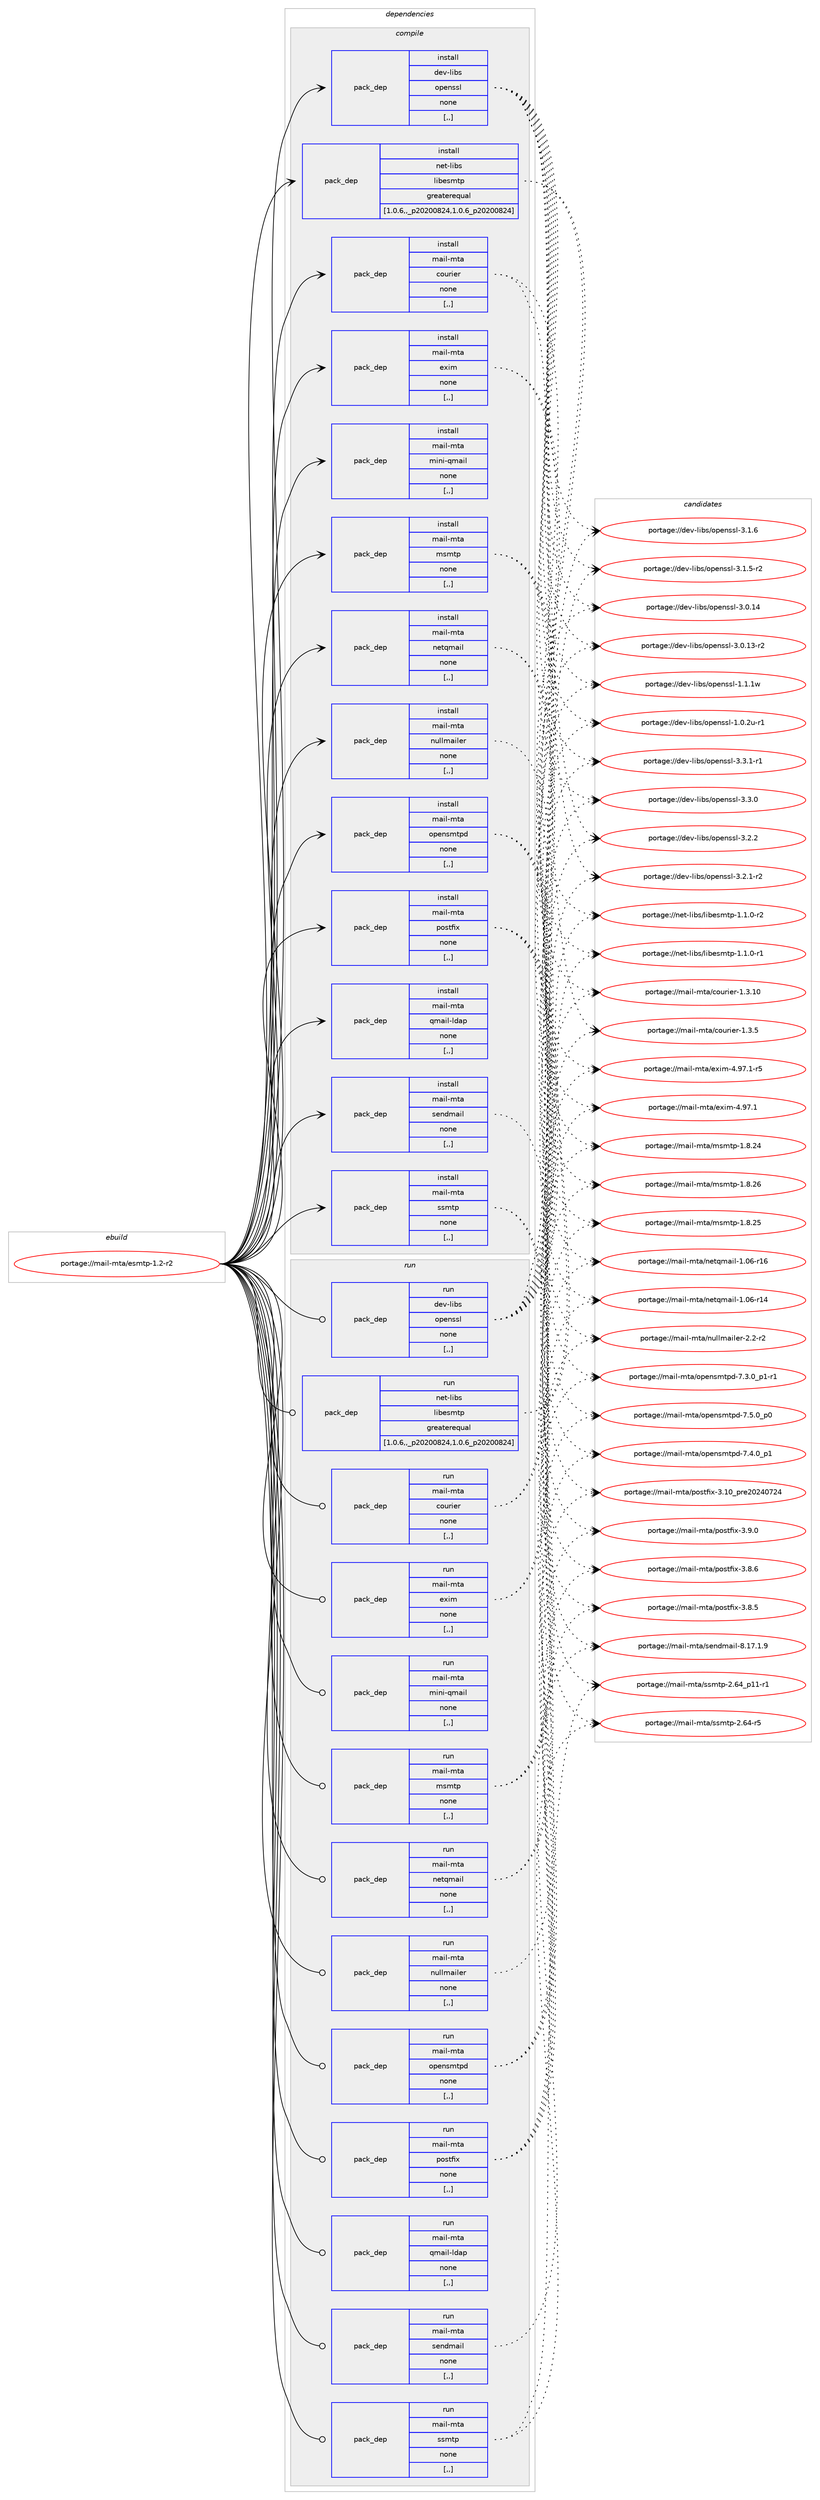 digraph prolog {

# *************
# Graph options
# *************

newrank=true;
concentrate=true;
compound=true;
graph [rankdir=LR,fontname=Helvetica,fontsize=10,ranksep=1.5];#, ranksep=2.5, nodesep=0.2];
edge  [arrowhead=vee];
node  [fontname=Helvetica,fontsize=10];

# **********
# The ebuild
# **********

subgraph cluster_leftcol {
color=gray;
label=<<i>ebuild</i>>;
id [label="portage://mail-mta/esmtp-1.2-r2", color=red, width=4, href="../mail-mta/esmtp-1.2-r2.svg"];
}

# ****************
# The dependencies
# ****************

subgraph cluster_midcol {
color=gray;
label=<<i>dependencies</i>>;
subgraph cluster_compile {
fillcolor="#eeeeee";
style=filled;
label=<<i>compile</i>>;
subgraph pack207714 {
dependency280592 [label=<<TABLE BORDER="0" CELLBORDER="1" CELLSPACING="0" CELLPADDING="4" WIDTH="220"><TR><TD ROWSPAN="6" CELLPADDING="30">pack_dep</TD></TR><TR><TD WIDTH="110">install</TD></TR><TR><TD>dev-libs</TD></TR><TR><TD>openssl</TD></TR><TR><TD>none</TD></TR><TR><TD>[,,]</TD></TR></TABLE>>, shape=none, color=blue];
}
id:e -> dependency280592:w [weight=20,style="solid",arrowhead="vee"];
subgraph pack207715 {
dependency280593 [label=<<TABLE BORDER="0" CELLBORDER="1" CELLSPACING="0" CELLPADDING="4" WIDTH="220"><TR><TD ROWSPAN="6" CELLPADDING="30">pack_dep</TD></TR><TR><TD WIDTH="110">install</TD></TR><TR><TD>net-libs</TD></TR><TR><TD>libesmtp</TD></TR><TR><TD>greaterequal</TD></TR><TR><TD>[1.0.6,,_p20200824,1.0.6_p20200824]</TD></TR></TABLE>>, shape=none, color=blue];
}
id:e -> dependency280593:w [weight=20,style="solid",arrowhead="vee"];
subgraph pack207716 {
dependency280594 [label=<<TABLE BORDER="0" CELLBORDER="1" CELLSPACING="0" CELLPADDING="4" WIDTH="220"><TR><TD ROWSPAN="6" CELLPADDING="30">pack_dep</TD></TR><TR><TD WIDTH="110">install</TD></TR><TR><TD>mail-mta</TD></TR><TR><TD>courier</TD></TR><TR><TD>none</TD></TR><TR><TD>[,,]</TD></TR></TABLE>>, shape=none, color=blue];
}
id:e -> dependency280594:w [weight=20,style="solid",arrowhead="vee"];
subgraph pack207717 {
dependency280595 [label=<<TABLE BORDER="0" CELLBORDER="1" CELLSPACING="0" CELLPADDING="4" WIDTH="220"><TR><TD ROWSPAN="6" CELLPADDING="30">pack_dep</TD></TR><TR><TD WIDTH="110">install</TD></TR><TR><TD>mail-mta</TD></TR><TR><TD>exim</TD></TR><TR><TD>none</TD></TR><TR><TD>[,,]</TD></TR></TABLE>>, shape=none, color=blue];
}
id:e -> dependency280595:w [weight=20,style="solid",arrowhead="vee"];
subgraph pack207718 {
dependency280596 [label=<<TABLE BORDER="0" CELLBORDER="1" CELLSPACING="0" CELLPADDING="4" WIDTH="220"><TR><TD ROWSPAN="6" CELLPADDING="30">pack_dep</TD></TR><TR><TD WIDTH="110">install</TD></TR><TR><TD>mail-mta</TD></TR><TR><TD>mini-qmail</TD></TR><TR><TD>none</TD></TR><TR><TD>[,,]</TD></TR></TABLE>>, shape=none, color=blue];
}
id:e -> dependency280596:w [weight=20,style="solid",arrowhead="vee"];
subgraph pack207719 {
dependency280597 [label=<<TABLE BORDER="0" CELLBORDER="1" CELLSPACING="0" CELLPADDING="4" WIDTH="220"><TR><TD ROWSPAN="6" CELLPADDING="30">pack_dep</TD></TR><TR><TD WIDTH="110">install</TD></TR><TR><TD>mail-mta</TD></TR><TR><TD>msmtp</TD></TR><TR><TD>none</TD></TR><TR><TD>[,,]</TD></TR></TABLE>>, shape=none, color=blue];
}
id:e -> dependency280597:w [weight=20,style="solid",arrowhead="vee"];
subgraph pack207720 {
dependency280598 [label=<<TABLE BORDER="0" CELLBORDER="1" CELLSPACING="0" CELLPADDING="4" WIDTH="220"><TR><TD ROWSPAN="6" CELLPADDING="30">pack_dep</TD></TR><TR><TD WIDTH="110">install</TD></TR><TR><TD>mail-mta</TD></TR><TR><TD>netqmail</TD></TR><TR><TD>none</TD></TR><TR><TD>[,,]</TD></TR></TABLE>>, shape=none, color=blue];
}
id:e -> dependency280598:w [weight=20,style="solid",arrowhead="vee"];
subgraph pack207721 {
dependency280599 [label=<<TABLE BORDER="0" CELLBORDER="1" CELLSPACING="0" CELLPADDING="4" WIDTH="220"><TR><TD ROWSPAN="6" CELLPADDING="30">pack_dep</TD></TR><TR><TD WIDTH="110">install</TD></TR><TR><TD>mail-mta</TD></TR><TR><TD>nullmailer</TD></TR><TR><TD>none</TD></TR><TR><TD>[,,]</TD></TR></TABLE>>, shape=none, color=blue];
}
id:e -> dependency280599:w [weight=20,style="solid",arrowhead="vee"];
subgraph pack207722 {
dependency280600 [label=<<TABLE BORDER="0" CELLBORDER="1" CELLSPACING="0" CELLPADDING="4" WIDTH="220"><TR><TD ROWSPAN="6" CELLPADDING="30">pack_dep</TD></TR><TR><TD WIDTH="110">install</TD></TR><TR><TD>mail-mta</TD></TR><TR><TD>opensmtpd</TD></TR><TR><TD>none</TD></TR><TR><TD>[,,]</TD></TR></TABLE>>, shape=none, color=blue];
}
id:e -> dependency280600:w [weight=20,style="solid",arrowhead="vee"];
subgraph pack207723 {
dependency280601 [label=<<TABLE BORDER="0" CELLBORDER="1" CELLSPACING="0" CELLPADDING="4" WIDTH="220"><TR><TD ROWSPAN="6" CELLPADDING="30">pack_dep</TD></TR><TR><TD WIDTH="110">install</TD></TR><TR><TD>mail-mta</TD></TR><TR><TD>postfix</TD></TR><TR><TD>none</TD></TR><TR><TD>[,,]</TD></TR></TABLE>>, shape=none, color=blue];
}
id:e -> dependency280601:w [weight=20,style="solid",arrowhead="vee"];
subgraph pack207724 {
dependency280602 [label=<<TABLE BORDER="0" CELLBORDER="1" CELLSPACING="0" CELLPADDING="4" WIDTH="220"><TR><TD ROWSPAN="6" CELLPADDING="30">pack_dep</TD></TR><TR><TD WIDTH="110">install</TD></TR><TR><TD>mail-mta</TD></TR><TR><TD>qmail-ldap</TD></TR><TR><TD>none</TD></TR><TR><TD>[,,]</TD></TR></TABLE>>, shape=none, color=blue];
}
id:e -> dependency280602:w [weight=20,style="solid",arrowhead="vee"];
subgraph pack207725 {
dependency280603 [label=<<TABLE BORDER="0" CELLBORDER="1" CELLSPACING="0" CELLPADDING="4" WIDTH="220"><TR><TD ROWSPAN="6" CELLPADDING="30">pack_dep</TD></TR><TR><TD WIDTH="110">install</TD></TR><TR><TD>mail-mta</TD></TR><TR><TD>sendmail</TD></TR><TR><TD>none</TD></TR><TR><TD>[,,]</TD></TR></TABLE>>, shape=none, color=blue];
}
id:e -> dependency280603:w [weight=20,style="solid",arrowhead="vee"];
subgraph pack207726 {
dependency280604 [label=<<TABLE BORDER="0" CELLBORDER="1" CELLSPACING="0" CELLPADDING="4" WIDTH="220"><TR><TD ROWSPAN="6" CELLPADDING="30">pack_dep</TD></TR><TR><TD WIDTH="110">install</TD></TR><TR><TD>mail-mta</TD></TR><TR><TD>ssmtp</TD></TR><TR><TD>none</TD></TR><TR><TD>[,,]</TD></TR></TABLE>>, shape=none, color=blue];
}
id:e -> dependency280604:w [weight=20,style="solid",arrowhead="vee"];
}
subgraph cluster_compileandrun {
fillcolor="#eeeeee";
style=filled;
label=<<i>compile and run</i>>;
}
subgraph cluster_run {
fillcolor="#eeeeee";
style=filled;
label=<<i>run</i>>;
subgraph pack207727 {
dependency280605 [label=<<TABLE BORDER="0" CELLBORDER="1" CELLSPACING="0" CELLPADDING="4" WIDTH="220"><TR><TD ROWSPAN="6" CELLPADDING="30">pack_dep</TD></TR><TR><TD WIDTH="110">run</TD></TR><TR><TD>dev-libs</TD></TR><TR><TD>openssl</TD></TR><TR><TD>none</TD></TR><TR><TD>[,,]</TD></TR></TABLE>>, shape=none, color=blue];
}
id:e -> dependency280605:w [weight=20,style="solid",arrowhead="odot"];
subgraph pack207728 {
dependency280606 [label=<<TABLE BORDER="0" CELLBORDER="1" CELLSPACING="0" CELLPADDING="4" WIDTH="220"><TR><TD ROWSPAN="6" CELLPADDING="30">pack_dep</TD></TR><TR><TD WIDTH="110">run</TD></TR><TR><TD>net-libs</TD></TR><TR><TD>libesmtp</TD></TR><TR><TD>greaterequal</TD></TR><TR><TD>[1.0.6,,_p20200824,1.0.6_p20200824]</TD></TR></TABLE>>, shape=none, color=blue];
}
id:e -> dependency280606:w [weight=20,style="solid",arrowhead="odot"];
subgraph pack207729 {
dependency280607 [label=<<TABLE BORDER="0" CELLBORDER="1" CELLSPACING="0" CELLPADDING="4" WIDTH="220"><TR><TD ROWSPAN="6" CELLPADDING="30">pack_dep</TD></TR><TR><TD WIDTH="110">run</TD></TR><TR><TD>mail-mta</TD></TR><TR><TD>courier</TD></TR><TR><TD>none</TD></TR><TR><TD>[,,]</TD></TR></TABLE>>, shape=none, color=blue];
}
id:e -> dependency280607:w [weight=20,style="solid",arrowhead="odot"];
subgraph pack207730 {
dependency280608 [label=<<TABLE BORDER="0" CELLBORDER="1" CELLSPACING="0" CELLPADDING="4" WIDTH="220"><TR><TD ROWSPAN="6" CELLPADDING="30">pack_dep</TD></TR><TR><TD WIDTH="110">run</TD></TR><TR><TD>mail-mta</TD></TR><TR><TD>exim</TD></TR><TR><TD>none</TD></TR><TR><TD>[,,]</TD></TR></TABLE>>, shape=none, color=blue];
}
id:e -> dependency280608:w [weight=20,style="solid",arrowhead="odot"];
subgraph pack207731 {
dependency280609 [label=<<TABLE BORDER="0" CELLBORDER="1" CELLSPACING="0" CELLPADDING="4" WIDTH="220"><TR><TD ROWSPAN="6" CELLPADDING="30">pack_dep</TD></TR><TR><TD WIDTH="110">run</TD></TR><TR><TD>mail-mta</TD></TR><TR><TD>mini-qmail</TD></TR><TR><TD>none</TD></TR><TR><TD>[,,]</TD></TR></TABLE>>, shape=none, color=blue];
}
id:e -> dependency280609:w [weight=20,style="solid",arrowhead="odot"];
subgraph pack207732 {
dependency280610 [label=<<TABLE BORDER="0" CELLBORDER="1" CELLSPACING="0" CELLPADDING="4" WIDTH="220"><TR><TD ROWSPAN="6" CELLPADDING="30">pack_dep</TD></TR><TR><TD WIDTH="110">run</TD></TR><TR><TD>mail-mta</TD></TR><TR><TD>msmtp</TD></TR><TR><TD>none</TD></TR><TR><TD>[,,]</TD></TR></TABLE>>, shape=none, color=blue];
}
id:e -> dependency280610:w [weight=20,style="solid",arrowhead="odot"];
subgraph pack207733 {
dependency280611 [label=<<TABLE BORDER="0" CELLBORDER="1" CELLSPACING="0" CELLPADDING="4" WIDTH="220"><TR><TD ROWSPAN="6" CELLPADDING="30">pack_dep</TD></TR><TR><TD WIDTH="110">run</TD></TR><TR><TD>mail-mta</TD></TR><TR><TD>netqmail</TD></TR><TR><TD>none</TD></TR><TR><TD>[,,]</TD></TR></TABLE>>, shape=none, color=blue];
}
id:e -> dependency280611:w [weight=20,style="solid",arrowhead="odot"];
subgraph pack207734 {
dependency280612 [label=<<TABLE BORDER="0" CELLBORDER="1" CELLSPACING="0" CELLPADDING="4" WIDTH="220"><TR><TD ROWSPAN="6" CELLPADDING="30">pack_dep</TD></TR><TR><TD WIDTH="110">run</TD></TR><TR><TD>mail-mta</TD></TR><TR><TD>nullmailer</TD></TR><TR><TD>none</TD></TR><TR><TD>[,,]</TD></TR></TABLE>>, shape=none, color=blue];
}
id:e -> dependency280612:w [weight=20,style="solid",arrowhead="odot"];
subgraph pack207735 {
dependency280613 [label=<<TABLE BORDER="0" CELLBORDER="1" CELLSPACING="0" CELLPADDING="4" WIDTH="220"><TR><TD ROWSPAN="6" CELLPADDING="30">pack_dep</TD></TR><TR><TD WIDTH="110">run</TD></TR><TR><TD>mail-mta</TD></TR><TR><TD>opensmtpd</TD></TR><TR><TD>none</TD></TR><TR><TD>[,,]</TD></TR></TABLE>>, shape=none, color=blue];
}
id:e -> dependency280613:w [weight=20,style="solid",arrowhead="odot"];
subgraph pack207736 {
dependency280614 [label=<<TABLE BORDER="0" CELLBORDER="1" CELLSPACING="0" CELLPADDING="4" WIDTH="220"><TR><TD ROWSPAN="6" CELLPADDING="30">pack_dep</TD></TR><TR><TD WIDTH="110">run</TD></TR><TR><TD>mail-mta</TD></TR><TR><TD>postfix</TD></TR><TR><TD>none</TD></TR><TR><TD>[,,]</TD></TR></TABLE>>, shape=none, color=blue];
}
id:e -> dependency280614:w [weight=20,style="solid",arrowhead="odot"];
subgraph pack207737 {
dependency280615 [label=<<TABLE BORDER="0" CELLBORDER="1" CELLSPACING="0" CELLPADDING="4" WIDTH="220"><TR><TD ROWSPAN="6" CELLPADDING="30">pack_dep</TD></TR><TR><TD WIDTH="110">run</TD></TR><TR><TD>mail-mta</TD></TR><TR><TD>qmail-ldap</TD></TR><TR><TD>none</TD></TR><TR><TD>[,,]</TD></TR></TABLE>>, shape=none, color=blue];
}
id:e -> dependency280615:w [weight=20,style="solid",arrowhead="odot"];
subgraph pack207738 {
dependency280616 [label=<<TABLE BORDER="0" CELLBORDER="1" CELLSPACING="0" CELLPADDING="4" WIDTH="220"><TR><TD ROWSPAN="6" CELLPADDING="30">pack_dep</TD></TR><TR><TD WIDTH="110">run</TD></TR><TR><TD>mail-mta</TD></TR><TR><TD>sendmail</TD></TR><TR><TD>none</TD></TR><TR><TD>[,,]</TD></TR></TABLE>>, shape=none, color=blue];
}
id:e -> dependency280616:w [weight=20,style="solid",arrowhead="odot"];
subgraph pack207739 {
dependency280617 [label=<<TABLE BORDER="0" CELLBORDER="1" CELLSPACING="0" CELLPADDING="4" WIDTH="220"><TR><TD ROWSPAN="6" CELLPADDING="30">pack_dep</TD></TR><TR><TD WIDTH="110">run</TD></TR><TR><TD>mail-mta</TD></TR><TR><TD>ssmtp</TD></TR><TR><TD>none</TD></TR><TR><TD>[,,]</TD></TR></TABLE>>, shape=none, color=blue];
}
id:e -> dependency280617:w [weight=20,style="solid",arrowhead="odot"];
}
}

# **************
# The candidates
# **************

subgraph cluster_choices {
rank=same;
color=gray;
label=<<i>candidates</i>>;

subgraph choice207714 {
color=black;
nodesep=1;
choice1001011184510810598115471111121011101151151084551465146494511449 [label="portage://dev-libs/openssl-3.3.1-r1", color=red, width=4,href="../dev-libs/openssl-3.3.1-r1.svg"];
choice100101118451081059811547111112101110115115108455146514648 [label="portage://dev-libs/openssl-3.3.0", color=red, width=4,href="../dev-libs/openssl-3.3.0.svg"];
choice100101118451081059811547111112101110115115108455146504650 [label="portage://dev-libs/openssl-3.2.2", color=red, width=4,href="../dev-libs/openssl-3.2.2.svg"];
choice1001011184510810598115471111121011101151151084551465046494511450 [label="portage://dev-libs/openssl-3.2.1-r2", color=red, width=4,href="../dev-libs/openssl-3.2.1-r2.svg"];
choice100101118451081059811547111112101110115115108455146494654 [label="portage://dev-libs/openssl-3.1.6", color=red, width=4,href="../dev-libs/openssl-3.1.6.svg"];
choice1001011184510810598115471111121011101151151084551464946534511450 [label="portage://dev-libs/openssl-3.1.5-r2", color=red, width=4,href="../dev-libs/openssl-3.1.5-r2.svg"];
choice10010111845108105981154711111210111011511510845514648464952 [label="portage://dev-libs/openssl-3.0.14", color=red, width=4,href="../dev-libs/openssl-3.0.14.svg"];
choice100101118451081059811547111112101110115115108455146484649514511450 [label="portage://dev-libs/openssl-3.0.13-r2", color=red, width=4,href="../dev-libs/openssl-3.0.13-r2.svg"];
choice100101118451081059811547111112101110115115108454946494649119 [label="portage://dev-libs/openssl-1.1.1w", color=red, width=4,href="../dev-libs/openssl-1.1.1w.svg"];
choice1001011184510810598115471111121011101151151084549464846501174511449 [label="portage://dev-libs/openssl-1.0.2u-r1", color=red, width=4,href="../dev-libs/openssl-1.0.2u-r1.svg"];
dependency280592:e -> choice1001011184510810598115471111121011101151151084551465146494511449:w [style=dotted,weight="100"];
dependency280592:e -> choice100101118451081059811547111112101110115115108455146514648:w [style=dotted,weight="100"];
dependency280592:e -> choice100101118451081059811547111112101110115115108455146504650:w [style=dotted,weight="100"];
dependency280592:e -> choice1001011184510810598115471111121011101151151084551465046494511450:w [style=dotted,weight="100"];
dependency280592:e -> choice100101118451081059811547111112101110115115108455146494654:w [style=dotted,weight="100"];
dependency280592:e -> choice1001011184510810598115471111121011101151151084551464946534511450:w [style=dotted,weight="100"];
dependency280592:e -> choice10010111845108105981154711111210111011511510845514648464952:w [style=dotted,weight="100"];
dependency280592:e -> choice100101118451081059811547111112101110115115108455146484649514511450:w [style=dotted,weight="100"];
dependency280592:e -> choice100101118451081059811547111112101110115115108454946494649119:w [style=dotted,weight="100"];
dependency280592:e -> choice1001011184510810598115471111121011101151151084549464846501174511449:w [style=dotted,weight="100"];
}
subgraph choice207715 {
color=black;
nodesep=1;
choice110101116451081059811547108105981011151091161124549464946484511450 [label="portage://net-libs/libesmtp-1.1.0-r2", color=red, width=4,href="../net-libs/libesmtp-1.1.0-r2.svg"];
choice110101116451081059811547108105981011151091161124549464946484511449 [label="portage://net-libs/libesmtp-1.1.0-r1", color=red, width=4,href="../net-libs/libesmtp-1.1.0-r1.svg"];
dependency280593:e -> choice110101116451081059811547108105981011151091161124549464946484511450:w [style=dotted,weight="100"];
dependency280593:e -> choice110101116451081059811547108105981011151091161124549464946484511449:w [style=dotted,weight="100"];
}
subgraph choice207716 {
color=black;
nodesep=1;
choice109971051084510911697479911111711410510111445494651464948 [label="portage://mail-mta/courier-1.3.10", color=red, width=4,href="../mail-mta/courier-1.3.10.svg"];
choice1099710510845109116974799111117114105101114454946514653 [label="portage://mail-mta/courier-1.3.5", color=red, width=4,href="../mail-mta/courier-1.3.5.svg"];
dependency280594:e -> choice109971051084510911697479911111711410510111445494651464948:w [style=dotted,weight="100"];
dependency280594:e -> choice1099710510845109116974799111117114105101114454946514653:w [style=dotted,weight="100"];
}
subgraph choice207717 {
color=black;
nodesep=1;
choice10997105108451091169747101120105109455246575546494511453 [label="portage://mail-mta/exim-4.97.1-r5", color=red, width=4,href="../mail-mta/exim-4.97.1-r5.svg"];
choice1099710510845109116974710112010510945524657554649 [label="portage://mail-mta/exim-4.97.1", color=red, width=4,href="../mail-mta/exim-4.97.1.svg"];
dependency280595:e -> choice10997105108451091169747101120105109455246575546494511453:w [style=dotted,weight="100"];
dependency280595:e -> choice1099710510845109116974710112010510945524657554649:w [style=dotted,weight="100"];
}
subgraph choice207718 {
color=black;
nodesep=1;
}
subgraph choice207719 {
color=black;
nodesep=1;
choice1099710510845109116974710911510911611245494656465054 [label="portage://mail-mta/msmtp-1.8.26", color=red, width=4,href="../mail-mta/msmtp-1.8.26.svg"];
choice1099710510845109116974710911510911611245494656465053 [label="portage://mail-mta/msmtp-1.8.25", color=red, width=4,href="../mail-mta/msmtp-1.8.25.svg"];
choice1099710510845109116974710911510911611245494656465052 [label="portage://mail-mta/msmtp-1.8.24", color=red, width=4,href="../mail-mta/msmtp-1.8.24.svg"];
dependency280597:e -> choice1099710510845109116974710911510911611245494656465054:w [style=dotted,weight="100"];
dependency280597:e -> choice1099710510845109116974710911510911611245494656465053:w [style=dotted,weight="100"];
dependency280597:e -> choice1099710510845109116974710911510911611245494656465052:w [style=dotted,weight="100"];
}
subgraph choice207720 {
color=black;
nodesep=1;
choice10997105108451091169747110101116113109971051084549464854451144954 [label="portage://mail-mta/netqmail-1.06-r16", color=red, width=4,href="../mail-mta/netqmail-1.06-r16.svg"];
choice10997105108451091169747110101116113109971051084549464854451144952 [label="portage://mail-mta/netqmail-1.06-r14", color=red, width=4,href="../mail-mta/netqmail-1.06-r14.svg"];
dependency280598:e -> choice10997105108451091169747110101116113109971051084549464854451144954:w [style=dotted,weight="100"];
dependency280598:e -> choice10997105108451091169747110101116113109971051084549464854451144952:w [style=dotted,weight="100"];
}
subgraph choice207721 {
color=black;
nodesep=1;
choice1099710510845109116974711011710810810997105108101114455046504511450 [label="portage://mail-mta/nullmailer-2.2-r2", color=red, width=4,href="../mail-mta/nullmailer-2.2-r2.svg"];
dependency280599:e -> choice1099710510845109116974711011710810810997105108101114455046504511450:w [style=dotted,weight="100"];
}
subgraph choice207722 {
color=black;
nodesep=1;
choice109971051084510911697471111121011101151091161121004555465346489511248 [label="portage://mail-mta/opensmtpd-7.5.0_p0", color=red, width=4,href="../mail-mta/opensmtpd-7.5.0_p0.svg"];
choice109971051084510911697471111121011101151091161121004555465246489511249 [label="portage://mail-mta/opensmtpd-7.4.0_p1", color=red, width=4,href="../mail-mta/opensmtpd-7.4.0_p1.svg"];
choice1099710510845109116974711111210111011510911611210045554651464895112494511449 [label="portage://mail-mta/opensmtpd-7.3.0_p1-r1", color=red, width=4,href="../mail-mta/opensmtpd-7.3.0_p1-r1.svg"];
dependency280600:e -> choice109971051084510911697471111121011101151091161121004555465346489511248:w [style=dotted,weight="100"];
dependency280600:e -> choice109971051084510911697471111121011101151091161121004555465246489511249:w [style=dotted,weight="100"];
dependency280600:e -> choice1099710510845109116974711111210111011510911611210045554651464895112494511449:w [style=dotted,weight="100"];
}
subgraph choice207723 {
color=black;
nodesep=1;
choice109971051084510911697471121111151161021051204551464948951121141015048505248555052 [label="portage://mail-mta/postfix-3.10_pre20240724", color=red, width=4,href="../mail-mta/postfix-3.10_pre20240724.svg"];
choice10997105108451091169747112111115116102105120455146574648 [label="portage://mail-mta/postfix-3.9.0", color=red, width=4,href="../mail-mta/postfix-3.9.0.svg"];
choice10997105108451091169747112111115116102105120455146564654 [label="portage://mail-mta/postfix-3.8.6", color=red, width=4,href="../mail-mta/postfix-3.8.6.svg"];
choice10997105108451091169747112111115116102105120455146564653 [label="portage://mail-mta/postfix-3.8.5", color=red, width=4,href="../mail-mta/postfix-3.8.5.svg"];
dependency280601:e -> choice109971051084510911697471121111151161021051204551464948951121141015048505248555052:w [style=dotted,weight="100"];
dependency280601:e -> choice10997105108451091169747112111115116102105120455146574648:w [style=dotted,weight="100"];
dependency280601:e -> choice10997105108451091169747112111115116102105120455146564654:w [style=dotted,weight="100"];
dependency280601:e -> choice10997105108451091169747112111115116102105120455146564653:w [style=dotted,weight="100"];
}
subgraph choice207724 {
color=black;
nodesep=1;
}
subgraph choice207725 {
color=black;
nodesep=1;
choice1099710510845109116974711510111010010997105108455646495546494657 [label="portage://mail-mta/sendmail-8.17.1.9", color=red, width=4,href="../mail-mta/sendmail-8.17.1.9.svg"];
dependency280603:e -> choice1099710510845109116974711510111010010997105108455646495546494657:w [style=dotted,weight="100"];
}
subgraph choice207726 {
color=black;
nodesep=1;
choice1099710510845109116974711511510911611245504654529511249494511449 [label="portage://mail-mta/ssmtp-2.64_p11-r1", color=red, width=4,href="../mail-mta/ssmtp-2.64_p11-r1.svg"];
choice1099710510845109116974711511510911611245504654524511453 [label="portage://mail-mta/ssmtp-2.64-r5", color=red, width=4,href="../mail-mta/ssmtp-2.64-r5.svg"];
dependency280604:e -> choice1099710510845109116974711511510911611245504654529511249494511449:w [style=dotted,weight="100"];
dependency280604:e -> choice1099710510845109116974711511510911611245504654524511453:w [style=dotted,weight="100"];
}
subgraph choice207727 {
color=black;
nodesep=1;
choice1001011184510810598115471111121011101151151084551465146494511449 [label="portage://dev-libs/openssl-3.3.1-r1", color=red, width=4,href="../dev-libs/openssl-3.3.1-r1.svg"];
choice100101118451081059811547111112101110115115108455146514648 [label="portage://dev-libs/openssl-3.3.0", color=red, width=4,href="../dev-libs/openssl-3.3.0.svg"];
choice100101118451081059811547111112101110115115108455146504650 [label="portage://dev-libs/openssl-3.2.2", color=red, width=4,href="../dev-libs/openssl-3.2.2.svg"];
choice1001011184510810598115471111121011101151151084551465046494511450 [label="portage://dev-libs/openssl-3.2.1-r2", color=red, width=4,href="../dev-libs/openssl-3.2.1-r2.svg"];
choice100101118451081059811547111112101110115115108455146494654 [label="portage://dev-libs/openssl-3.1.6", color=red, width=4,href="../dev-libs/openssl-3.1.6.svg"];
choice1001011184510810598115471111121011101151151084551464946534511450 [label="portage://dev-libs/openssl-3.1.5-r2", color=red, width=4,href="../dev-libs/openssl-3.1.5-r2.svg"];
choice10010111845108105981154711111210111011511510845514648464952 [label="portage://dev-libs/openssl-3.0.14", color=red, width=4,href="../dev-libs/openssl-3.0.14.svg"];
choice100101118451081059811547111112101110115115108455146484649514511450 [label="portage://dev-libs/openssl-3.0.13-r2", color=red, width=4,href="../dev-libs/openssl-3.0.13-r2.svg"];
choice100101118451081059811547111112101110115115108454946494649119 [label="portage://dev-libs/openssl-1.1.1w", color=red, width=4,href="../dev-libs/openssl-1.1.1w.svg"];
choice1001011184510810598115471111121011101151151084549464846501174511449 [label="portage://dev-libs/openssl-1.0.2u-r1", color=red, width=4,href="../dev-libs/openssl-1.0.2u-r1.svg"];
dependency280605:e -> choice1001011184510810598115471111121011101151151084551465146494511449:w [style=dotted,weight="100"];
dependency280605:e -> choice100101118451081059811547111112101110115115108455146514648:w [style=dotted,weight="100"];
dependency280605:e -> choice100101118451081059811547111112101110115115108455146504650:w [style=dotted,weight="100"];
dependency280605:e -> choice1001011184510810598115471111121011101151151084551465046494511450:w [style=dotted,weight="100"];
dependency280605:e -> choice100101118451081059811547111112101110115115108455146494654:w [style=dotted,weight="100"];
dependency280605:e -> choice1001011184510810598115471111121011101151151084551464946534511450:w [style=dotted,weight="100"];
dependency280605:e -> choice10010111845108105981154711111210111011511510845514648464952:w [style=dotted,weight="100"];
dependency280605:e -> choice100101118451081059811547111112101110115115108455146484649514511450:w [style=dotted,weight="100"];
dependency280605:e -> choice100101118451081059811547111112101110115115108454946494649119:w [style=dotted,weight="100"];
dependency280605:e -> choice1001011184510810598115471111121011101151151084549464846501174511449:w [style=dotted,weight="100"];
}
subgraph choice207728 {
color=black;
nodesep=1;
choice110101116451081059811547108105981011151091161124549464946484511450 [label="portage://net-libs/libesmtp-1.1.0-r2", color=red, width=4,href="../net-libs/libesmtp-1.1.0-r2.svg"];
choice110101116451081059811547108105981011151091161124549464946484511449 [label="portage://net-libs/libesmtp-1.1.0-r1", color=red, width=4,href="../net-libs/libesmtp-1.1.0-r1.svg"];
dependency280606:e -> choice110101116451081059811547108105981011151091161124549464946484511450:w [style=dotted,weight="100"];
dependency280606:e -> choice110101116451081059811547108105981011151091161124549464946484511449:w [style=dotted,weight="100"];
}
subgraph choice207729 {
color=black;
nodesep=1;
choice109971051084510911697479911111711410510111445494651464948 [label="portage://mail-mta/courier-1.3.10", color=red, width=4,href="../mail-mta/courier-1.3.10.svg"];
choice1099710510845109116974799111117114105101114454946514653 [label="portage://mail-mta/courier-1.3.5", color=red, width=4,href="../mail-mta/courier-1.3.5.svg"];
dependency280607:e -> choice109971051084510911697479911111711410510111445494651464948:w [style=dotted,weight="100"];
dependency280607:e -> choice1099710510845109116974799111117114105101114454946514653:w [style=dotted,weight="100"];
}
subgraph choice207730 {
color=black;
nodesep=1;
choice10997105108451091169747101120105109455246575546494511453 [label="portage://mail-mta/exim-4.97.1-r5", color=red, width=4,href="../mail-mta/exim-4.97.1-r5.svg"];
choice1099710510845109116974710112010510945524657554649 [label="portage://mail-mta/exim-4.97.1", color=red, width=4,href="../mail-mta/exim-4.97.1.svg"];
dependency280608:e -> choice10997105108451091169747101120105109455246575546494511453:w [style=dotted,weight="100"];
dependency280608:e -> choice1099710510845109116974710112010510945524657554649:w [style=dotted,weight="100"];
}
subgraph choice207731 {
color=black;
nodesep=1;
}
subgraph choice207732 {
color=black;
nodesep=1;
choice1099710510845109116974710911510911611245494656465054 [label="portage://mail-mta/msmtp-1.8.26", color=red, width=4,href="../mail-mta/msmtp-1.8.26.svg"];
choice1099710510845109116974710911510911611245494656465053 [label="portage://mail-mta/msmtp-1.8.25", color=red, width=4,href="../mail-mta/msmtp-1.8.25.svg"];
choice1099710510845109116974710911510911611245494656465052 [label="portage://mail-mta/msmtp-1.8.24", color=red, width=4,href="../mail-mta/msmtp-1.8.24.svg"];
dependency280610:e -> choice1099710510845109116974710911510911611245494656465054:w [style=dotted,weight="100"];
dependency280610:e -> choice1099710510845109116974710911510911611245494656465053:w [style=dotted,weight="100"];
dependency280610:e -> choice1099710510845109116974710911510911611245494656465052:w [style=dotted,weight="100"];
}
subgraph choice207733 {
color=black;
nodesep=1;
choice10997105108451091169747110101116113109971051084549464854451144954 [label="portage://mail-mta/netqmail-1.06-r16", color=red, width=4,href="../mail-mta/netqmail-1.06-r16.svg"];
choice10997105108451091169747110101116113109971051084549464854451144952 [label="portage://mail-mta/netqmail-1.06-r14", color=red, width=4,href="../mail-mta/netqmail-1.06-r14.svg"];
dependency280611:e -> choice10997105108451091169747110101116113109971051084549464854451144954:w [style=dotted,weight="100"];
dependency280611:e -> choice10997105108451091169747110101116113109971051084549464854451144952:w [style=dotted,weight="100"];
}
subgraph choice207734 {
color=black;
nodesep=1;
choice1099710510845109116974711011710810810997105108101114455046504511450 [label="portage://mail-mta/nullmailer-2.2-r2", color=red, width=4,href="../mail-mta/nullmailer-2.2-r2.svg"];
dependency280612:e -> choice1099710510845109116974711011710810810997105108101114455046504511450:w [style=dotted,weight="100"];
}
subgraph choice207735 {
color=black;
nodesep=1;
choice109971051084510911697471111121011101151091161121004555465346489511248 [label="portage://mail-mta/opensmtpd-7.5.0_p0", color=red, width=4,href="../mail-mta/opensmtpd-7.5.0_p0.svg"];
choice109971051084510911697471111121011101151091161121004555465246489511249 [label="portage://mail-mta/opensmtpd-7.4.0_p1", color=red, width=4,href="../mail-mta/opensmtpd-7.4.0_p1.svg"];
choice1099710510845109116974711111210111011510911611210045554651464895112494511449 [label="portage://mail-mta/opensmtpd-7.3.0_p1-r1", color=red, width=4,href="../mail-mta/opensmtpd-7.3.0_p1-r1.svg"];
dependency280613:e -> choice109971051084510911697471111121011101151091161121004555465346489511248:w [style=dotted,weight="100"];
dependency280613:e -> choice109971051084510911697471111121011101151091161121004555465246489511249:w [style=dotted,weight="100"];
dependency280613:e -> choice1099710510845109116974711111210111011510911611210045554651464895112494511449:w [style=dotted,weight="100"];
}
subgraph choice207736 {
color=black;
nodesep=1;
choice109971051084510911697471121111151161021051204551464948951121141015048505248555052 [label="portage://mail-mta/postfix-3.10_pre20240724", color=red, width=4,href="../mail-mta/postfix-3.10_pre20240724.svg"];
choice10997105108451091169747112111115116102105120455146574648 [label="portage://mail-mta/postfix-3.9.0", color=red, width=4,href="../mail-mta/postfix-3.9.0.svg"];
choice10997105108451091169747112111115116102105120455146564654 [label="portage://mail-mta/postfix-3.8.6", color=red, width=4,href="../mail-mta/postfix-3.8.6.svg"];
choice10997105108451091169747112111115116102105120455146564653 [label="portage://mail-mta/postfix-3.8.5", color=red, width=4,href="../mail-mta/postfix-3.8.5.svg"];
dependency280614:e -> choice109971051084510911697471121111151161021051204551464948951121141015048505248555052:w [style=dotted,weight="100"];
dependency280614:e -> choice10997105108451091169747112111115116102105120455146574648:w [style=dotted,weight="100"];
dependency280614:e -> choice10997105108451091169747112111115116102105120455146564654:w [style=dotted,weight="100"];
dependency280614:e -> choice10997105108451091169747112111115116102105120455146564653:w [style=dotted,weight="100"];
}
subgraph choice207737 {
color=black;
nodesep=1;
}
subgraph choice207738 {
color=black;
nodesep=1;
choice1099710510845109116974711510111010010997105108455646495546494657 [label="portage://mail-mta/sendmail-8.17.1.9", color=red, width=4,href="../mail-mta/sendmail-8.17.1.9.svg"];
dependency280616:e -> choice1099710510845109116974711510111010010997105108455646495546494657:w [style=dotted,weight="100"];
}
subgraph choice207739 {
color=black;
nodesep=1;
choice1099710510845109116974711511510911611245504654529511249494511449 [label="portage://mail-mta/ssmtp-2.64_p11-r1", color=red, width=4,href="../mail-mta/ssmtp-2.64_p11-r1.svg"];
choice1099710510845109116974711511510911611245504654524511453 [label="portage://mail-mta/ssmtp-2.64-r5", color=red, width=4,href="../mail-mta/ssmtp-2.64-r5.svg"];
dependency280617:e -> choice1099710510845109116974711511510911611245504654529511249494511449:w [style=dotted,weight="100"];
dependency280617:e -> choice1099710510845109116974711511510911611245504654524511453:w [style=dotted,weight="100"];
}
}

}
